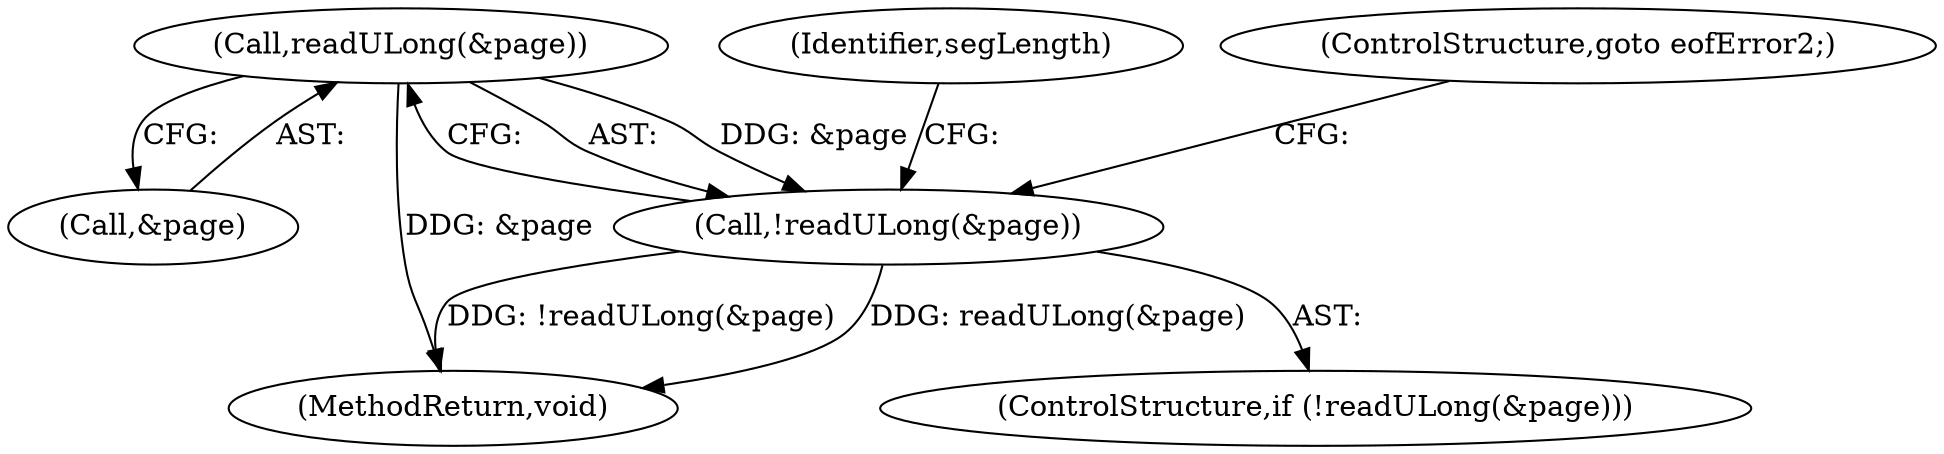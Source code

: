 digraph "0_poppler_58e04a08afee39370283c494ee2e4e392fd3b684@API" {
"1000296" [label="(Call,readULong(&page))"];
"1000295" [label="(Call,!readULong(&page))"];
"1000295" [label="(Call,!readULong(&page))"];
"1000297" [label="(Call,&page)"];
"1000296" [label="(Call,readULong(&page))"];
"1000580" [label="(MethodReturn,void)"];
"1000294" [label="(ControlStructure,if (!readULong(&page)))"];
"1000314" [label="(Identifier,segLength)"];
"1000300" [label="(ControlStructure,goto eofError2;)"];
"1000296" -> "1000295"  [label="AST: "];
"1000296" -> "1000297"  [label="CFG: "];
"1000297" -> "1000296"  [label="AST: "];
"1000295" -> "1000296"  [label="CFG: "];
"1000296" -> "1000580"  [label="DDG: &page"];
"1000296" -> "1000295"  [label="DDG: &page"];
"1000295" -> "1000294"  [label="AST: "];
"1000300" -> "1000295"  [label="CFG: "];
"1000314" -> "1000295"  [label="CFG: "];
"1000295" -> "1000580"  [label="DDG: readULong(&page)"];
"1000295" -> "1000580"  [label="DDG: !readULong(&page)"];
}
